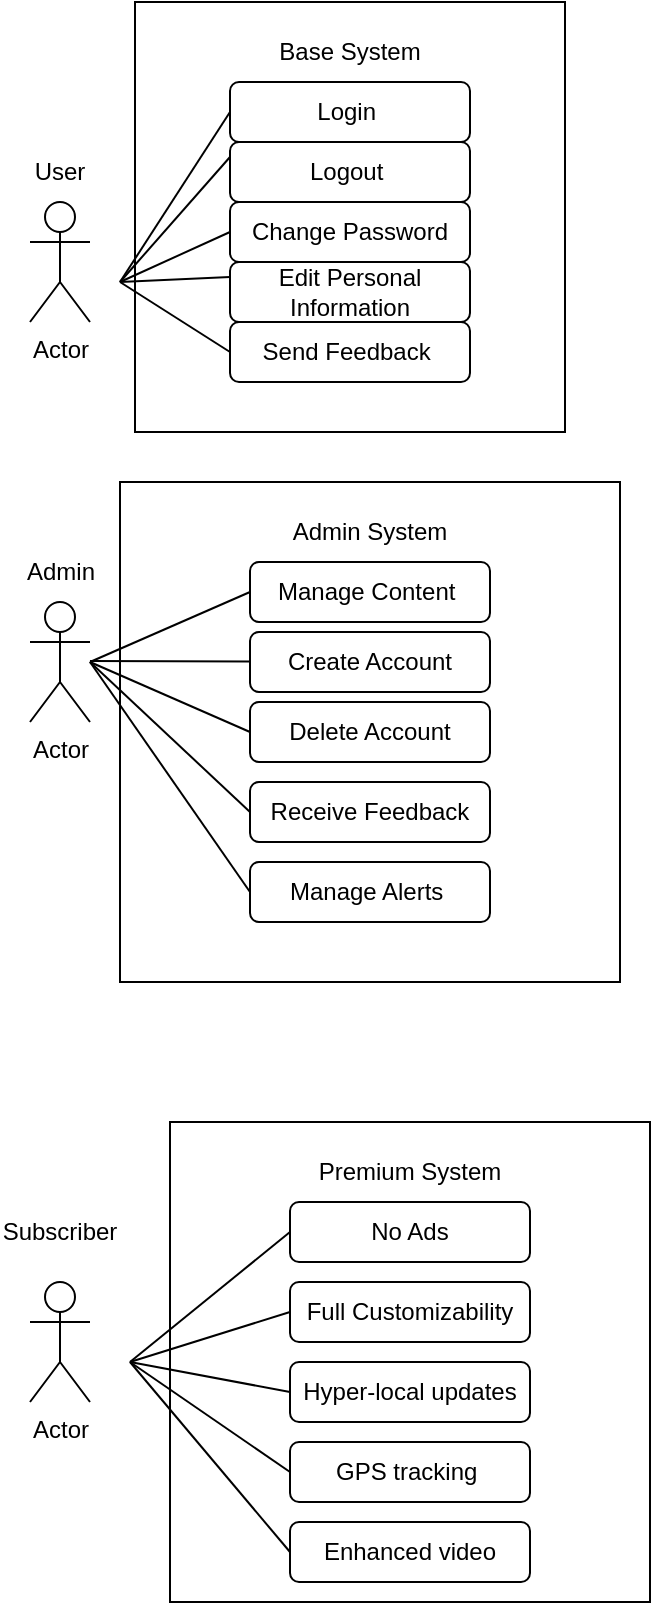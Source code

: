 <mxfile version="24.7.16">
  <diagram name="Page-1" id="rAHjtzdZbqTpp1WkbFa7">
    <mxGraphModel dx="1071" dy="606" grid="1" gridSize="10" guides="1" tooltips="1" connect="1" arrows="1" fold="1" page="1" pageScale="1" pageWidth="850" pageHeight="1100" math="0" shadow="0">
      <root>
        <mxCell id="0" />
        <mxCell id="1" parent="0" />
        <mxCell id="XXVPsqFQxd19WcYBNKxn-1" value="Actor" style="shape=umlActor;verticalLabelPosition=bottom;verticalAlign=top;html=1;outlineConnect=0;" parent="1" vertex="1">
          <mxGeometry x="110" y="100" width="30" height="60" as="geometry" />
        </mxCell>
        <mxCell id="XXVPsqFQxd19WcYBNKxn-2" value="Actor" style="shape=umlActor;verticalLabelPosition=bottom;verticalAlign=top;html=1;outlineConnect=0;" parent="1" vertex="1">
          <mxGeometry x="110" y="300" width="30" height="60" as="geometry" />
        </mxCell>
        <mxCell id="XXVPsqFQxd19WcYBNKxn-3" value="Actor" style="shape=umlActor;verticalLabelPosition=bottom;verticalAlign=top;html=1;outlineConnect=0;" parent="1" vertex="1">
          <mxGeometry x="110" y="640" width="30" height="60" as="geometry" />
        </mxCell>
        <mxCell id="XXVPsqFQxd19WcYBNKxn-4" value="" style="endArrow=none;html=1;rounded=0;" parent="1" target="XXVPsqFQxd19WcYBNKxn-5" edge="1">
          <mxGeometry width="50" height="50" relative="1" as="geometry">
            <mxPoint x="140" y="329.5" as="sourcePoint" />
            <mxPoint x="220" y="329.5" as="targetPoint" />
            <Array as="points">
              <mxPoint x="140" y="329.5" />
            </Array>
          </mxGeometry>
        </mxCell>
        <mxCell id="XXVPsqFQxd19WcYBNKxn-5" value="Create Account" style="rounded=1;whiteSpace=wrap;html=1;" parent="1" vertex="1">
          <mxGeometry x="220" y="315" width="120" height="30" as="geometry" />
        </mxCell>
        <mxCell id="XXVPsqFQxd19WcYBNKxn-6" value="" style="endArrow=none;html=1;rounded=0;entryX=0;entryY=0.5;entryDx=0;entryDy=0;" parent="1" target="XXVPsqFQxd19WcYBNKxn-7" edge="1">
          <mxGeometry width="50" height="50" relative="1" as="geometry">
            <mxPoint x="140" y="330" as="sourcePoint" />
            <mxPoint x="210" y="260" as="targetPoint" />
            <Array as="points" />
          </mxGeometry>
        </mxCell>
        <mxCell id="XXVPsqFQxd19WcYBNKxn-7" value="Delete Account" style="rounded=1;whiteSpace=wrap;html=1;" parent="1" vertex="1">
          <mxGeometry x="220" y="350" width="120" height="30" as="geometry" />
        </mxCell>
        <mxCell id="XXVPsqFQxd19WcYBNKxn-8" value="" style="endArrow=none;html=1;rounded=0;entryX=0;entryY=0.5;entryDx=0;entryDy=0;" parent="1" target="XXVPsqFQxd19WcYBNKxn-9" edge="1">
          <mxGeometry width="50" height="50" relative="1" as="geometry">
            <mxPoint x="140" y="330" as="sourcePoint" />
            <mxPoint x="190" y="280" as="targetPoint" />
          </mxGeometry>
        </mxCell>
        <mxCell id="XXVPsqFQxd19WcYBNKxn-9" value="Manage Content&amp;nbsp;" style="rounded=1;whiteSpace=wrap;html=1;" parent="1" vertex="1">
          <mxGeometry x="220" y="280" width="120" height="30" as="geometry" />
        </mxCell>
        <mxCell id="XXVPsqFQxd19WcYBNKxn-10" value="" style="endArrow=none;html=1;rounded=0;entryX=0;entryY=0.5;entryDx=0;entryDy=0;" parent="1" target="XXVPsqFQxd19WcYBNKxn-11" edge="1">
          <mxGeometry width="50" height="50" relative="1" as="geometry">
            <mxPoint x="140" y="330" as="sourcePoint" />
            <mxPoint x="200" y="390" as="targetPoint" />
          </mxGeometry>
        </mxCell>
        <mxCell id="XXVPsqFQxd19WcYBNKxn-11" value="Receive Feedback" style="rounded=1;whiteSpace=wrap;html=1;" parent="1" vertex="1">
          <mxGeometry x="220" y="390" width="120" height="30" as="geometry" />
        </mxCell>
        <mxCell id="XXVPsqFQxd19WcYBNKxn-12" value="" style="endArrow=none;html=1;rounded=0;entryX=0;entryY=0.5;entryDx=0;entryDy=0;" parent="1" target="XXVPsqFQxd19WcYBNKxn-13" edge="1">
          <mxGeometry width="50" height="50" relative="1" as="geometry">
            <mxPoint x="140" y="330" as="sourcePoint" />
            <mxPoint x="170" y="400" as="targetPoint" />
          </mxGeometry>
        </mxCell>
        <mxCell id="XXVPsqFQxd19WcYBNKxn-13" value="Manage Alerts&amp;nbsp;" style="rounded=1;whiteSpace=wrap;html=1;" parent="1" vertex="1">
          <mxGeometry x="220" y="430" width="120" height="30" as="geometry" />
        </mxCell>
        <mxCell id="XXVPsqFQxd19WcYBNKxn-14" value="Admin" style="text;html=1;align=center;verticalAlign=middle;resizable=0;points=[];autosize=1;strokeColor=none;fillColor=none;" parent="1" vertex="1">
          <mxGeometry x="95" y="270" width="60" height="30" as="geometry" />
        </mxCell>
        <mxCell id="XXVPsqFQxd19WcYBNKxn-17" value="User" style="text;html=1;align=center;verticalAlign=middle;whiteSpace=wrap;rounded=0;" parent="1" vertex="1">
          <mxGeometry x="95" y="70" width="60" height="30" as="geometry" />
        </mxCell>
        <mxCell id="XXVPsqFQxd19WcYBNKxn-18" value="" style="endArrow=none;html=1;rounded=0;entryX=0;entryY=0.25;entryDx=0;entryDy=0;" parent="1" target="XXVPsqFQxd19WcYBNKxn-28" edge="1">
          <mxGeometry width="50" height="50" relative="1" as="geometry">
            <mxPoint x="155" y="140" as="sourcePoint" />
            <mxPoint x="170" y="210" as="targetPoint" />
          </mxGeometry>
        </mxCell>
        <mxCell id="XXVPsqFQxd19WcYBNKxn-19" value="" style="endArrow=none;html=1;rounded=0;entryX=0;entryY=0.5;entryDx=0;entryDy=0;" parent="1" target="XXVPsqFQxd19WcYBNKxn-22" edge="1">
          <mxGeometry width="50" height="50" relative="1" as="geometry">
            <mxPoint x="155" y="140" as="sourcePoint" />
            <mxPoint x="190" y="140" as="targetPoint" />
          </mxGeometry>
        </mxCell>
        <mxCell id="XXVPsqFQxd19WcYBNKxn-20" value="" style="endArrow=none;html=1;rounded=0;entryX=0;entryY=0.25;entryDx=0;entryDy=0;" parent="1" target="XXVPsqFQxd19WcYBNKxn-27" edge="1">
          <mxGeometry width="50" height="50" relative="1" as="geometry">
            <mxPoint x="155" y="140" as="sourcePoint" />
            <mxPoint x="230" y="100" as="targetPoint" />
          </mxGeometry>
        </mxCell>
        <mxCell id="XXVPsqFQxd19WcYBNKxn-21" value="" style="endArrow=none;html=1;rounded=0;entryX=0;entryY=0.5;entryDx=0;entryDy=0;" parent="1" target="XXVPsqFQxd19WcYBNKxn-26" edge="1">
          <mxGeometry width="50" height="50" relative="1" as="geometry">
            <mxPoint x="155" y="140" as="sourcePoint" />
            <mxPoint x="210" y="50" as="targetPoint" />
          </mxGeometry>
        </mxCell>
        <mxCell id="XXVPsqFQxd19WcYBNKxn-22" value="Change Password" style="rounded=1;whiteSpace=wrap;html=1;" parent="1" vertex="1">
          <mxGeometry x="210" y="100" width="120" height="30" as="geometry" />
        </mxCell>
        <mxCell id="XXVPsqFQxd19WcYBNKxn-26" value="Login&amp;nbsp;" style="rounded=1;whiteSpace=wrap;html=1;" parent="1" vertex="1">
          <mxGeometry x="210" y="40" width="120" height="30" as="geometry" />
        </mxCell>
        <mxCell id="XXVPsqFQxd19WcYBNKxn-27" value="Logout&amp;nbsp;" style="rounded=1;whiteSpace=wrap;html=1;" parent="1" vertex="1">
          <mxGeometry x="210" y="70" width="120" height="30" as="geometry" />
        </mxCell>
        <mxCell id="XXVPsqFQxd19WcYBNKxn-28" value="Edit Personal Information" style="rounded=1;whiteSpace=wrap;html=1;" parent="1" vertex="1">
          <mxGeometry x="210" y="130" width="120" height="30" as="geometry" />
        </mxCell>
        <mxCell id="XXVPsqFQxd19WcYBNKxn-29" value="" style="endArrow=none;html=1;rounded=0;entryX=0;entryY=0.5;entryDx=0;entryDy=0;" parent="1" target="XXVPsqFQxd19WcYBNKxn-30" edge="1">
          <mxGeometry width="50" height="50" relative="1" as="geometry">
            <mxPoint x="155" y="140" as="sourcePoint" />
            <mxPoint x="210" y="190" as="targetPoint" />
          </mxGeometry>
        </mxCell>
        <mxCell id="XXVPsqFQxd19WcYBNKxn-30" value="Send Feedback&amp;nbsp;" style="rounded=1;whiteSpace=wrap;html=1;" parent="1" vertex="1">
          <mxGeometry x="210" y="160" width="120" height="30" as="geometry" />
        </mxCell>
        <mxCell id="rNW46XyvphWCzHwWdlM2-1" value="" style="whiteSpace=wrap;html=1;aspect=fixed;fillColor=none;gradientColor=default;" vertex="1" parent="1">
          <mxGeometry x="155" y="240" width="250" height="250" as="geometry" />
        </mxCell>
        <mxCell id="rNW46XyvphWCzHwWdlM2-2" value="" style="whiteSpace=wrap;html=1;aspect=fixed;fillColor=none;" vertex="1" parent="1">
          <mxGeometry x="162.5" width="215" height="215" as="geometry" />
        </mxCell>
        <mxCell id="rNW46XyvphWCzHwWdlM2-3" value="Admin System" style="text;html=1;align=center;verticalAlign=middle;whiteSpace=wrap;rounded=0;" vertex="1" parent="1">
          <mxGeometry x="235" y="250" width="90" height="30" as="geometry" />
        </mxCell>
        <mxCell id="rNW46XyvphWCzHwWdlM2-4" value="Base System" style="text;html=1;align=center;verticalAlign=middle;whiteSpace=wrap;rounded=0;" vertex="1" parent="1">
          <mxGeometry x="230" y="10" width="80" height="30" as="geometry" />
        </mxCell>
        <mxCell id="rNW46XyvphWCzHwWdlM2-5" value="Subscriber" style="text;html=1;align=center;verticalAlign=middle;whiteSpace=wrap;rounded=0;" vertex="1" parent="1">
          <mxGeometry x="95" y="600" width="60" height="30" as="geometry" />
        </mxCell>
        <mxCell id="rNW46XyvphWCzHwWdlM2-6" value="" style="endArrow=none;html=1;rounded=0;entryX=0;entryY=0.5;entryDx=0;entryDy=0;" edge="1" parent="1" target="rNW46XyvphWCzHwWdlM2-8">
          <mxGeometry width="50" height="50" relative="1" as="geometry">
            <mxPoint x="160" y="680" as="sourcePoint" />
            <mxPoint x="240" y="680" as="targetPoint" />
          </mxGeometry>
        </mxCell>
        <mxCell id="rNW46XyvphWCzHwWdlM2-8" value="No Ads" style="rounded=1;whiteSpace=wrap;html=1;" vertex="1" parent="1">
          <mxGeometry x="240" y="600" width="120" height="30" as="geometry" />
        </mxCell>
        <mxCell id="rNW46XyvphWCzHwWdlM2-9" value="Full Customizability" style="rounded=1;whiteSpace=wrap;html=1;" vertex="1" parent="1">
          <mxGeometry x="240" y="640" width="120" height="30" as="geometry" />
        </mxCell>
        <mxCell id="rNW46XyvphWCzHwWdlM2-10" value="" style="endArrow=none;html=1;rounded=0;entryX=0;entryY=0.5;entryDx=0;entryDy=0;" edge="1" parent="1" target="rNW46XyvphWCzHwWdlM2-9">
          <mxGeometry width="50" height="50" relative="1" as="geometry">
            <mxPoint x="160" y="680" as="sourcePoint" />
            <mxPoint x="205" y="645" as="targetPoint" />
          </mxGeometry>
        </mxCell>
        <mxCell id="rNW46XyvphWCzHwWdlM2-11" value="Hyper-local updates" style="rounded=1;whiteSpace=wrap;html=1;" vertex="1" parent="1">
          <mxGeometry x="240" y="680" width="120" height="30" as="geometry" />
        </mxCell>
        <mxCell id="rNW46XyvphWCzHwWdlM2-12" value="" style="endArrow=none;html=1;rounded=0;entryX=0;entryY=0.5;entryDx=0;entryDy=0;" edge="1" parent="1" target="rNW46XyvphWCzHwWdlM2-11">
          <mxGeometry width="50" height="50" relative="1" as="geometry">
            <mxPoint x="160" y="680" as="sourcePoint" />
            <mxPoint x="182.5" y="780" as="targetPoint" />
            <Array as="points" />
          </mxGeometry>
        </mxCell>
        <mxCell id="rNW46XyvphWCzHwWdlM2-15" value="GPS tracking&amp;nbsp;" style="rounded=1;whiteSpace=wrap;html=1;" vertex="1" parent="1">
          <mxGeometry x="240" y="720" width="120" height="30" as="geometry" />
        </mxCell>
        <mxCell id="rNW46XyvphWCzHwWdlM2-16" value="" style="endArrow=none;html=1;rounded=0;entryX=0;entryY=0.5;entryDx=0;entryDy=0;" edge="1" parent="1" target="rNW46XyvphWCzHwWdlM2-15">
          <mxGeometry width="50" height="50" relative="1" as="geometry">
            <mxPoint x="160" y="680" as="sourcePoint" />
            <mxPoint x="212.5" y="700" as="targetPoint" />
          </mxGeometry>
        </mxCell>
        <mxCell id="rNW46XyvphWCzHwWdlM2-17" value="Enhanced video" style="rounded=1;whiteSpace=wrap;html=1;" vertex="1" parent="1">
          <mxGeometry x="240" y="760" width="120" height="30" as="geometry" />
        </mxCell>
        <mxCell id="rNW46XyvphWCzHwWdlM2-18" value="" style="endArrow=none;html=1;rounded=0;entryX=0;entryY=0.5;entryDx=0;entryDy=0;" edge="1" parent="1" target="rNW46XyvphWCzHwWdlM2-17">
          <mxGeometry width="50" height="50" relative="1" as="geometry">
            <mxPoint x="160" y="680" as="sourcePoint" />
            <mxPoint x="220" y="710" as="targetPoint" />
          </mxGeometry>
        </mxCell>
        <mxCell id="rNW46XyvphWCzHwWdlM2-19" value="" style="whiteSpace=wrap;html=1;aspect=fixed;fillColor=none;" vertex="1" parent="1">
          <mxGeometry x="180" y="560" width="240" height="240" as="geometry" />
        </mxCell>
        <mxCell id="rNW46XyvphWCzHwWdlM2-20" value="Premium System" style="text;html=1;align=center;verticalAlign=middle;whiteSpace=wrap;rounded=0;" vertex="1" parent="1">
          <mxGeometry x="245" y="570" width="110" height="30" as="geometry" />
        </mxCell>
      </root>
    </mxGraphModel>
  </diagram>
</mxfile>
